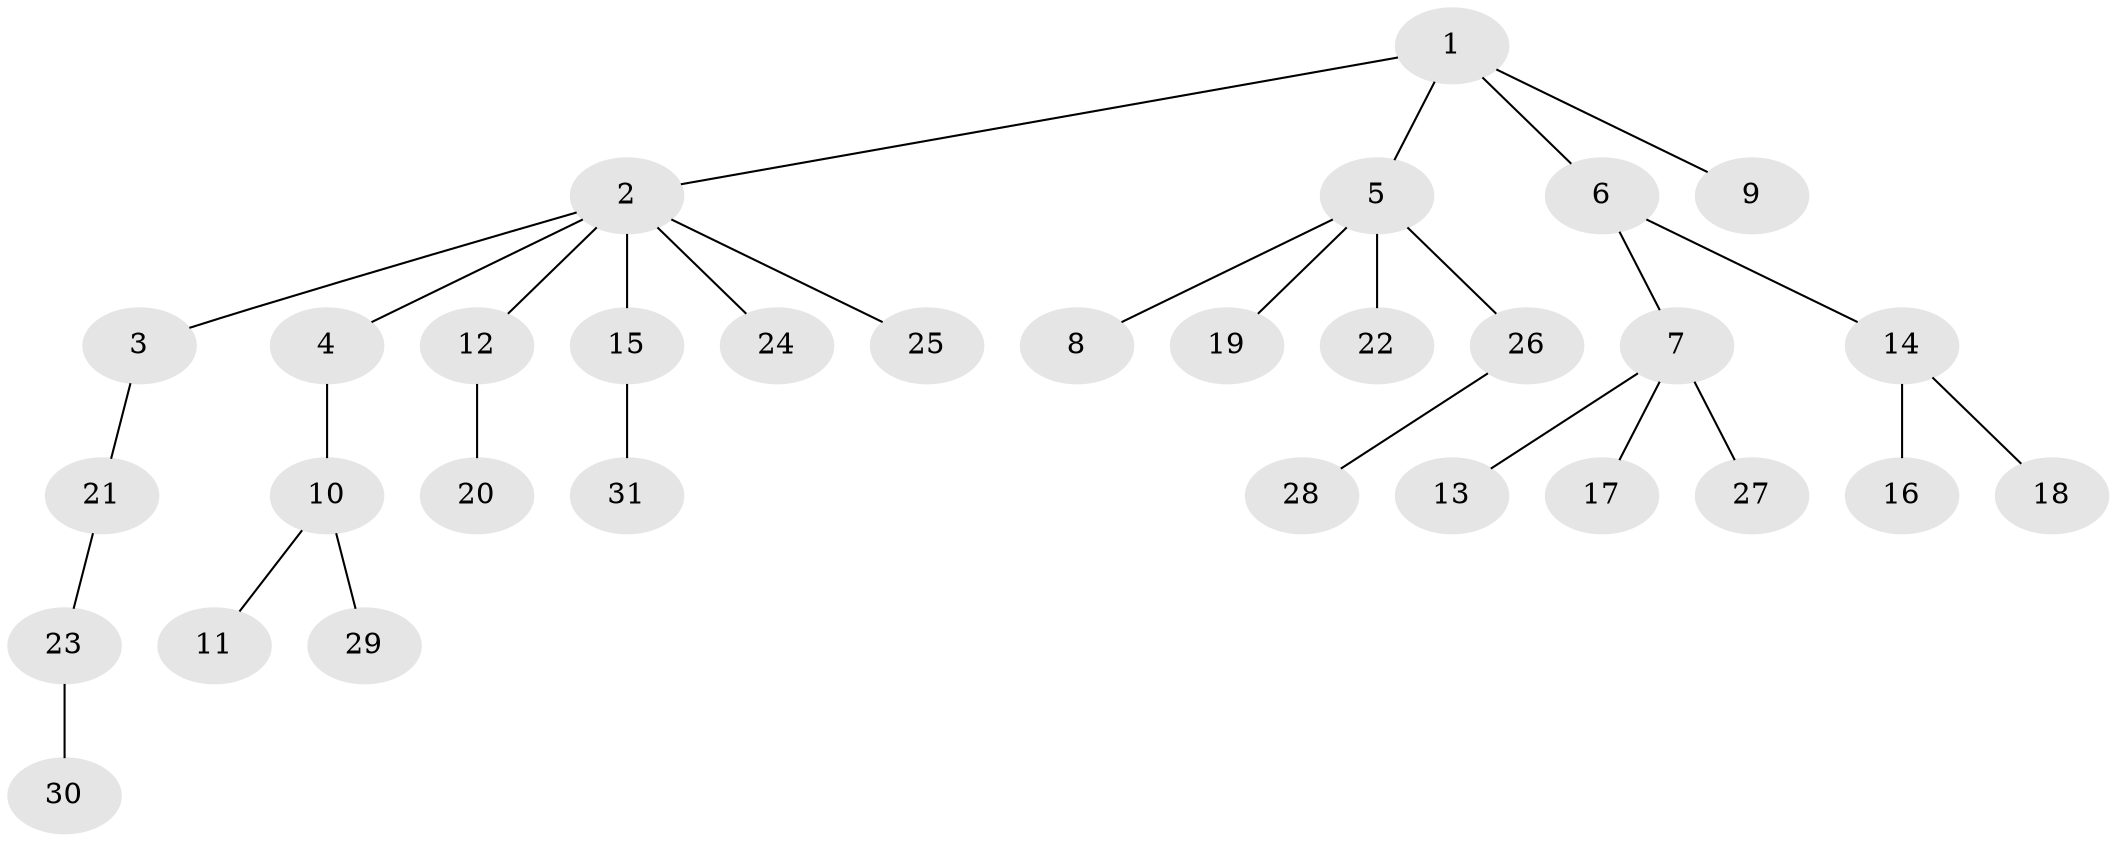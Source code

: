 // original degree distribution, {3: 0.1724137931034483, 8: 0.017241379310344827, 6: 0.017241379310344827, 4: 0.05172413793103448, 2: 0.25862068965517243, 1: 0.4827586206896552}
// Generated by graph-tools (version 1.1) at 2025/36/03/09/25 02:36:45]
// undirected, 31 vertices, 30 edges
graph export_dot {
graph [start="1"]
  node [color=gray90,style=filled];
  1;
  2;
  3;
  4;
  5;
  6;
  7;
  8;
  9;
  10;
  11;
  12;
  13;
  14;
  15;
  16;
  17;
  18;
  19;
  20;
  21;
  22;
  23;
  24;
  25;
  26;
  27;
  28;
  29;
  30;
  31;
  1 -- 2 [weight=1.0];
  1 -- 5 [weight=1.0];
  1 -- 6 [weight=1.0];
  1 -- 9 [weight=1.0];
  2 -- 3 [weight=1.0];
  2 -- 4 [weight=1.0];
  2 -- 12 [weight=1.0];
  2 -- 15 [weight=1.0];
  2 -- 24 [weight=1.0];
  2 -- 25 [weight=1.0];
  3 -- 21 [weight=1.0];
  4 -- 10 [weight=1.0];
  5 -- 8 [weight=1.0];
  5 -- 19 [weight=1.0];
  5 -- 22 [weight=1.0];
  5 -- 26 [weight=1.0];
  6 -- 7 [weight=1.0];
  6 -- 14 [weight=1.0];
  7 -- 13 [weight=1.0];
  7 -- 17 [weight=1.0];
  7 -- 27 [weight=2.0];
  10 -- 11 [weight=1.0];
  10 -- 29 [weight=2.0];
  12 -- 20 [weight=1.0];
  14 -- 16 [weight=1.0];
  14 -- 18 [weight=1.0];
  15 -- 31 [weight=1.0];
  21 -- 23 [weight=1.0];
  23 -- 30 [weight=1.0];
  26 -- 28 [weight=1.0];
}
